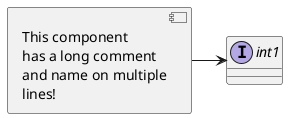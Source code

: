 @startuml
component comp1 [
    This component
    has a long comment
    and name on multiple
    lines!
]
interface int1
' component c1

comp1 -> int1
' remove c1
@enduml